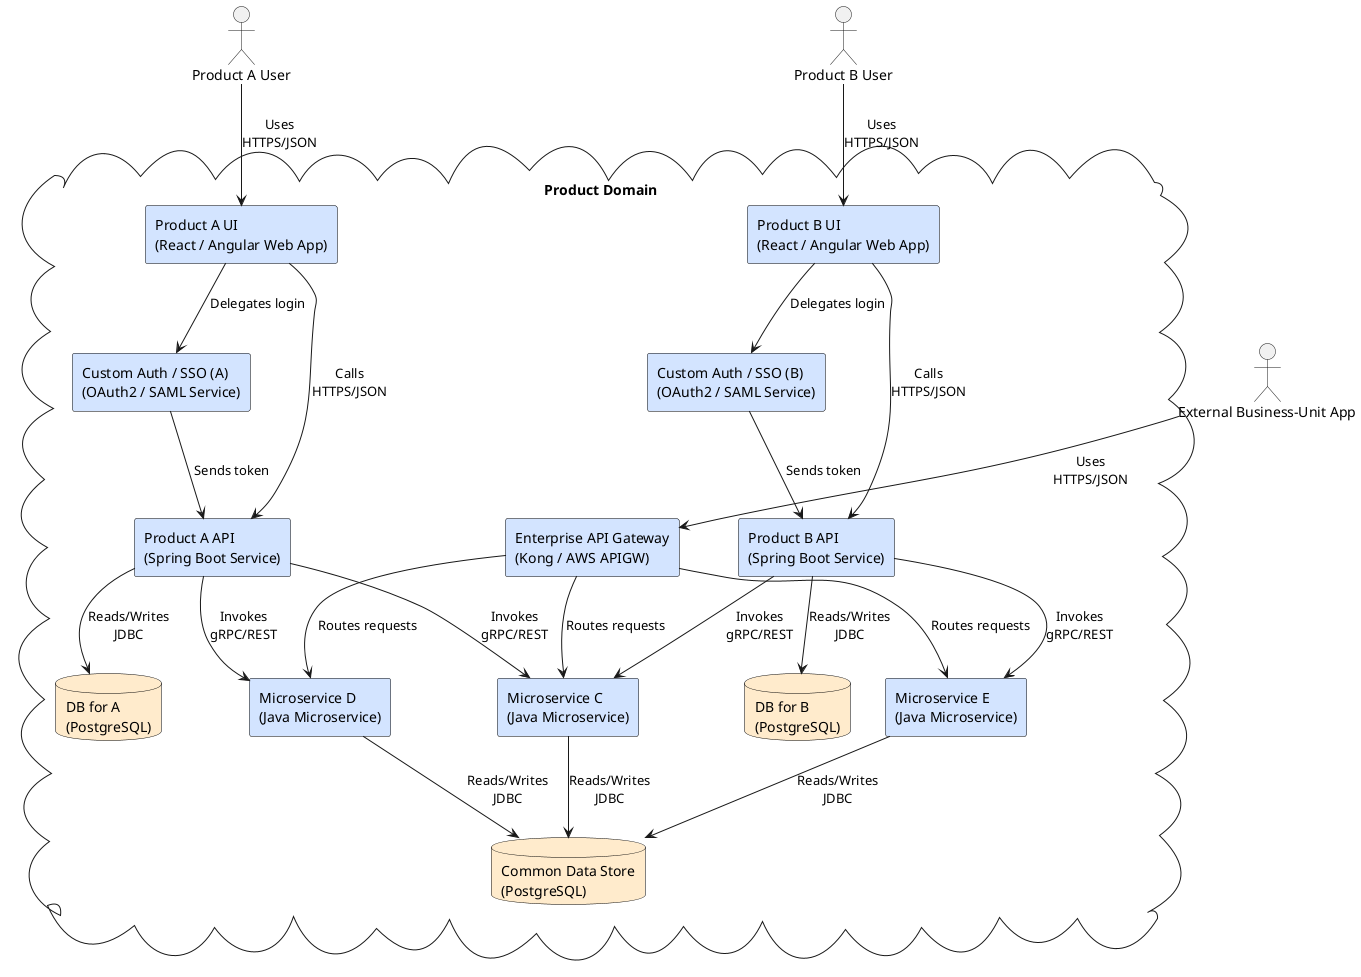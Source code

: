 @startuml
'---------------------------------------------------
' Skinning
'---------------------------------------------------
skinparam defaultFontName Arial
skinparam rectangle {
  BorderColor black
  BackgroundColor #D3E4FF
  RoundCorner 5
}
skinparam database {
  BorderColor black
  BackgroundColor #FFEBCC
  RoundCorner 5
}

'---------------------------------------------------
' Actors / External Systems
'---------------------------------------------------
actor "Product A User" as userA
actor "Product B User" as userB
actor "External Business-Unit App" as extApp

'---------------------------------------------------
' Container Boundary: Product Domain
'---------------------------------------------------
cloud "Product Domain" {
 
  '-------------- Product A Containers --------------
  rectangle "Product A UI\n(React / Angular Web App)" as webA
  rectangle "Custom Auth / SSO (A)\n(OAuth2 / SAML Service)" as authA
  rectangle "Product A API\n(Spring Boot Service)" as apiA
  database "DB for A\n(PostgreSQL)" as dbA
 
  '-------------- Product B Containers --------------
  rectangle "Product B UI\n(React / Angular Web App)" as webB
  rectangle "Custom Auth / SSO (B)\n(OAuth2 / SAML Service)" as authB
  rectangle "Product B API\n(Spring Boot Service)" as apiB
  database "DB for B\n(PostgreSQL)" as dbB
 
  '--------- Shared (Chassis) Microservices ---------
  rectangle "Microservice C\n(Java Microservice)" as msC
  rectangle "Microservice D\n(Java Microservice)" as msD
  rectangle "Microservice E\n(Java Microservice)" as msE
 
  '------------- Common Data Tier -------------
  database "Common Data Store\n(PostgreSQL)" as commonData
 
  '--------- Enterprise API Gateway (External) ---------
  rectangle "Enterprise API Gateway\n(Kong / AWS APIGW)" as apiGateway
}

'---------------------------------------------------
' Relationships: End Users → UI → Auth → API → DB / Microservices
'---------------------------------------------------
userA --> webA : "Uses\nHTTPS/JSON"
webA --> authA : "Delegates login"
authA --> apiA : "Sends token"
webA --> apiA : "Calls\nHTTPS/JSON"

userB --> webB : "Uses\nHTTPS/JSON"
webB --> authB : "Delegates login"
authB --> apiB : "Sends token"
webB --> apiB : "Calls\nHTTPS/JSON"

apiA --> dbA : "Reads/Writes\nJDBC"
apiB --> dbB : "Reads/Writes\nJDBC"

apiA --> msC : "Invokes\ngRPC/REST"
apiA --> msD : "Invokes\ngRPC/REST"
apiB --> msC : "Invokes\ngRPC/REST"
apiB --> msE : "Invokes\ngRPC/REST"

msC --> commonData : "Reads/Writes\nJDBC"
msD --> commonData : "Reads/Writes\nJDBC"
msE --> commonData : "Reads/Writes\nJDBC"

extApp --> apiGateway : "Uses\nHTTPS/JSON"
apiGateway --> msC : "Routes requests"
apiGateway --> msD : "Routes requests"
apiGateway --> msE : "Routes requests"

@enduml
